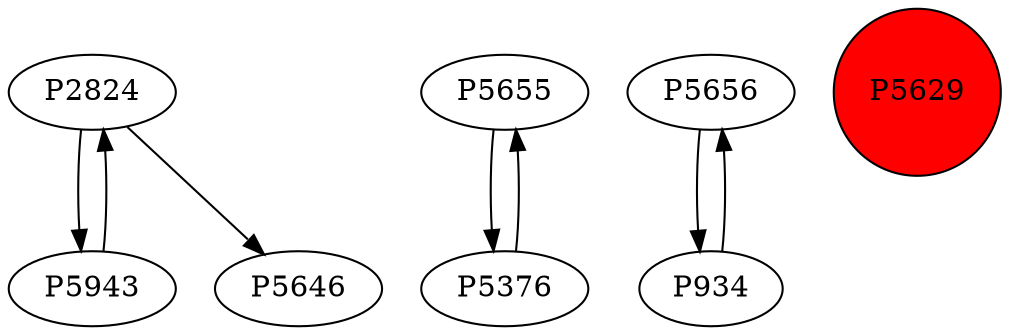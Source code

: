 digraph {
	P2824 -> P5943
	P5943 -> P2824
	P2824 -> P5646
	P5655 -> P5376
	P5656 -> P934
	P934 -> P5656
	P5376 -> P5655
	P5629 [shape=circle]
	P5629 [style=filled]
	P5629 [fillcolor=red]
}